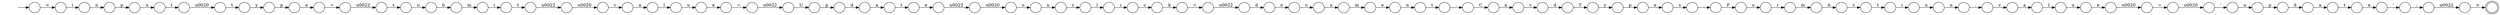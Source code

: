 digraph Automaton {
  rankdir = LR;
  0 [shape=circle,label=""];
  0 -> 37 [label="p"]
  1 [shape=circle,label=""];
  1 -> 89 [label="n"]
  2 [shape=circle,label=""];
  2 -> 92 [label="d"]
  3 [shape=circle,label=""];
  3 -> 27 [label="t"]
  4 [shape=circle,label=""];
  4 -> 10 [label=">"]
  5 [shape=circle,label=""];
  5 -> 73 [label="b"]
  6 [shape=circle,label=""];
  6 -> 29 [label="\u0022"]
  7 [shape=circle,label=""];
  7 -> 46 [label="e"]
  8 [shape=circle,label=""];
  8 -> 91 [label="c"]
  9 [shape=circle,label=""];
  9 -> 88 [label="a"]
  10 [shape=doublecircle,label=""];
  11 [shape=circle,label=""];
  11 -> 22 [label="u"]
  12 [shape=circle,label=""];
  12 -> 31 [label="="]
  13 [shape=circle,label=""];
  13 -> 18 [label="A"]
  14 [shape=circle,label=""];
  14 -> 35 [label="\u0022"]
  15 [shape=circle,label=""];
  15 -> 4 [label="\u0022"]
  16 [shape=circle,label=""];
  16 -> 90 [label="m"]
  17 [shape=circle,label=""];
  17 -> 67 [label="."]
  18 [shape=circle,label=""];
  18 -> 85 [label="c"]
  19 [shape=circle,label=""];
  19 -> 66 [label="t"]
  20 [shape=circle,label=""];
  20 -> 12 [label="\u0020"]
  21 [shape=circle,label=""];
  21 -> 57 [label="T"]
  22 [shape=circle,label=""];
  22 -> 2 [label="p"]
  23 [shape=circle,label=""];
  23 -> 77 [label="p"]
  24 [shape=circle,label=""];
  24 -> 56 [label="\u0022"]
  25 [shape=circle,label=""];
  25 -> 17 [label="s"]
  26 [shape=circle,label=""];
  26 -> 40 [label="i"]
  27 [shape=circle,label=""];
  27 -> 58 [label="\u0020"]
  28 [shape=circle,label=""];
  28 -> 7 [label="u"]
  29 [shape=circle,label=""];
  29 -> 82 [label="s"]
  30 [shape=circle,label=""];
  30 -> 20 [label="e"]
  31 [shape=circle,label=""];
  31 -> 81 [label="\u0020"]
  32 [shape=circle,label=""];
  32 -> 50 [label="v"]
  33 [shape=circle,label=""];
  33 -> 59 [label="o"]
  34 [shape=circle,label=""];
  34 -> 38 [label="i"]
  35 [shape=circle,label=""];
  35 -> 71 [label="d"]
  36 [shape=circle,label=""];
  36 -> 15 [label=";"]
  37 [shape=circle,label=""];
  37 -> 83 [label="e"]
  38 [shape=circle,label=""];
  38 -> 44 [label="c"]
  39 [shape=circle,label=""];
  39 -> 60 [label="."]
  40 [shape=circle,label=""];
  40 -> 79 [label="t"]
  41 [shape=circle,label=""];
  41 -> 3 [label="u"]
  42 [shape=circle,label=""];
  42 -> 1 [label="i"]
  43 [shape=circle,label=""];
  43 -> 86 [label="r"]
  44 [shape=circle,label=""];
  44 -> 72 [label="k"]
  45 [shape=circle,label=""];
  45 -> 48 [label="o"]
  46 [shape=circle,label=""];
  46 -> 24 [label="="]
  47 [shape=circle,label=""];
  47 -> 32 [label="."]
  48 [shape=circle,label=""];
  48 -> 47 [label="n"]
  49 [shape=circle,label=""];
  49 -> 87 [label="l"]
  50 [shape=circle,label=""];
  50 -> 49 [label="a"]
  51 [shape=circle,label=""];
  51 -> 45 [label="i"]
  52 [shape=circle,label=""];
  52 -> 43 [label="o"]
  53 [shape=circle,label=""];
  53 -> 21 [label="d"]
  54 [shape=circle,label=""];
  54 -> 70 [label="c"]
  55 [shape=circle,label=""];
  55 -> 9 [label="v"]
  56 [shape=circle,label=""];
  56 -> 62 [label="U"]
  57 [shape=circle,label=""];
  57 -> 23 [label="y"]
  58 [shape=circle,label=""];
  58 -> 64 [label="t"]
  59 [shape=circle,label=""];
  59 -> 54 [label="n"]
  60 [shape=circle,label=""];
  60 -> 61 [label="C"]
  61 [shape=circle,label=""];
  61 -> 69 [label="a"]
  62 [shape=circle,label=""];
  62 -> 84 [label="p"]
  63 [shape=circle,label=""];
  63 -> 39 [label="t"]
  64 [shape=circle,label=""];
  64 -> 0 [label="y"]
  65 [shape=circle,label=""];
  65 -> 36 [label="'"]
  66 [shape=circle,label=""];
  66 -> 65 [label="e"]
  67 [shape=circle,label=""];
  67 -> 52 [label="F"]
  68 [shape=circle,label=""];
  68 -> 80 [label="t"]
  69 [shape=circle,label=""];
  69 -> 53 [label="r"]
  70 [shape=circle,label=""];
  70 -> 34 [label="l"]
  71 [shape=circle,label=""];
  71 -> 8 [label="o"]
  72 [shape=circle,label=""];
  72 -> 14 [label="="]
  73 [shape=circle,label=""];
  73 -> 26 [label="m"]
  74 [shape=circle,label=""];
  74 -> 68 [label="a"]
  75 [shape=circle,label=""];
  initial [shape=plaintext,label=""];
  initial -> 75
  75 -> 42 [label="<"]
  76 [shape=circle,label=""];
  76 -> 55 [label="\u0020"]
  77 [shape=circle,label=""];
  77 -> 25 [label="e"]
  78 [shape=circle,label=""];
  78 -> 63 [label="n"]
  79 [shape=circle,label=""];
  79 -> 76 [label="\u0022"]
  80 [shape=circle,label=""];
  80 -> 93 [label="e"]
  81 [shape=circle,label=""];
  81 -> 11 [label="'"]
  82 [shape=circle,label=""];
  82 -> 5 [label="u"]
  83 [shape=circle,label=""];
  83 -> 6 [label="="]
  84 [shape=circle,label=""];
  84 -> 74 [label="d"]
  85 [shape=circle,label=""];
  85 -> 51 [label="t"]
  86 [shape=circle,label=""];
  86 -> 13 [label="m"]
  87 [shape=circle,label=""];
  87 -> 30 [label="u"]
  88 [shape=circle,label=""];
  88 -> 28 [label="l"]
  89 [shape=circle,label=""];
  89 -> 41 [label="p"]
  90 [shape=circle,label=""];
  90 -> 78 [label="e"]
  91 [shape=circle,label=""];
  91 -> 16 [label="u"]
  92 [shape=circle,label=""];
  92 -> 19 [label="a"]
  93 [shape=circle,label=""];
  93 -> 94 [label="\u0022"]
  94 [shape=circle,label=""];
  94 -> 33 [label="\u0020"]
}

